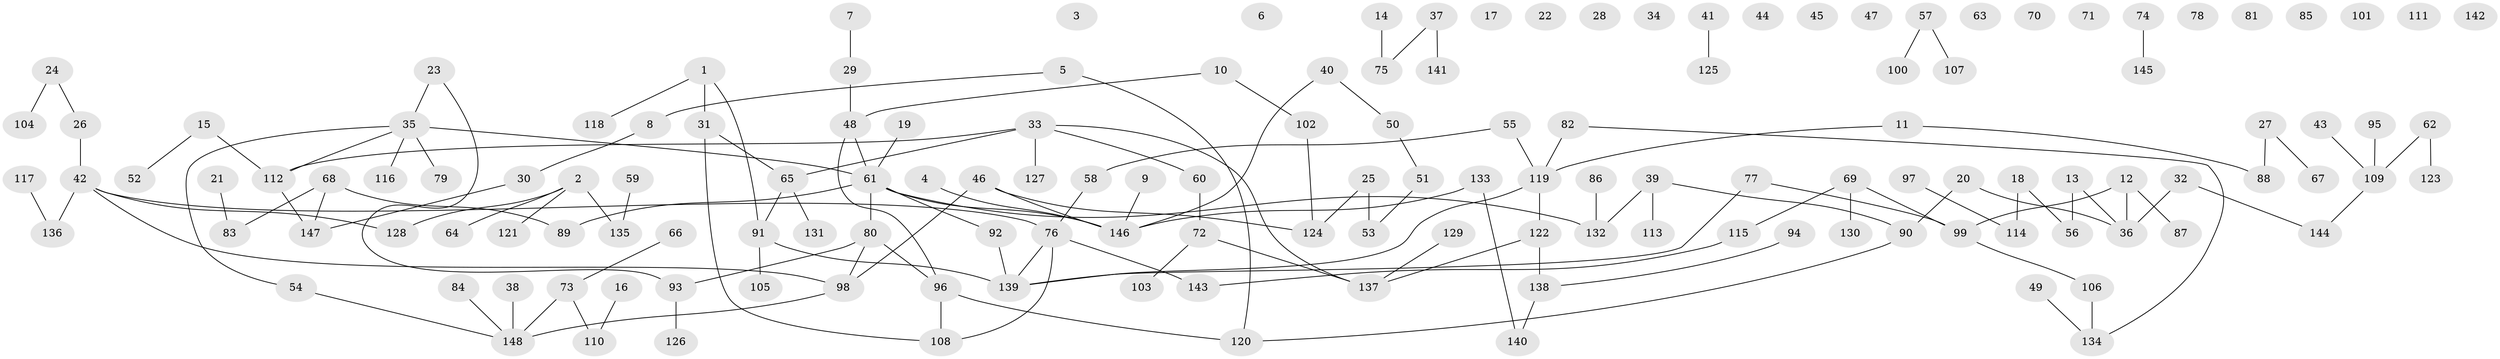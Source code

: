 // coarse degree distribution, {2: 0.3157894736842105, 7: 0.05263157894736842, 5: 0.02631578947368421, 4: 0.15789473684210525, 1: 0.18421052631578946, 3: 0.2631578947368421}
// Generated by graph-tools (version 1.1) at 2025/35/03/04/25 23:35:49]
// undirected, 148 vertices, 146 edges
graph export_dot {
  node [color=gray90,style=filled];
  1;
  2;
  3;
  4;
  5;
  6;
  7;
  8;
  9;
  10;
  11;
  12;
  13;
  14;
  15;
  16;
  17;
  18;
  19;
  20;
  21;
  22;
  23;
  24;
  25;
  26;
  27;
  28;
  29;
  30;
  31;
  32;
  33;
  34;
  35;
  36;
  37;
  38;
  39;
  40;
  41;
  42;
  43;
  44;
  45;
  46;
  47;
  48;
  49;
  50;
  51;
  52;
  53;
  54;
  55;
  56;
  57;
  58;
  59;
  60;
  61;
  62;
  63;
  64;
  65;
  66;
  67;
  68;
  69;
  70;
  71;
  72;
  73;
  74;
  75;
  76;
  77;
  78;
  79;
  80;
  81;
  82;
  83;
  84;
  85;
  86;
  87;
  88;
  89;
  90;
  91;
  92;
  93;
  94;
  95;
  96;
  97;
  98;
  99;
  100;
  101;
  102;
  103;
  104;
  105;
  106;
  107;
  108;
  109;
  110;
  111;
  112;
  113;
  114;
  115;
  116;
  117;
  118;
  119;
  120;
  121;
  122;
  123;
  124;
  125;
  126;
  127;
  128;
  129;
  130;
  131;
  132;
  133;
  134;
  135;
  136;
  137;
  138;
  139;
  140;
  141;
  142;
  143;
  144;
  145;
  146;
  147;
  148;
  1 -- 31;
  1 -- 91;
  1 -- 118;
  2 -- 64;
  2 -- 121;
  2 -- 128;
  2 -- 135;
  4 -- 146;
  5 -- 8;
  5 -- 120;
  7 -- 29;
  8 -- 30;
  9 -- 146;
  10 -- 48;
  10 -- 102;
  11 -- 88;
  11 -- 119;
  12 -- 36;
  12 -- 87;
  12 -- 99;
  13 -- 36;
  13 -- 56;
  14 -- 75;
  15 -- 52;
  15 -- 112;
  16 -- 110;
  18 -- 56;
  18 -- 114;
  19 -- 61;
  20 -- 36;
  20 -- 90;
  21 -- 83;
  23 -- 35;
  23 -- 93;
  24 -- 26;
  24 -- 104;
  25 -- 53;
  25 -- 124;
  26 -- 42;
  27 -- 67;
  27 -- 88;
  29 -- 48;
  30 -- 147;
  31 -- 65;
  31 -- 108;
  32 -- 36;
  32 -- 144;
  33 -- 60;
  33 -- 65;
  33 -- 112;
  33 -- 127;
  33 -- 137;
  35 -- 54;
  35 -- 61;
  35 -- 79;
  35 -- 112;
  35 -- 116;
  37 -- 75;
  37 -- 141;
  38 -- 148;
  39 -- 90;
  39 -- 113;
  39 -- 132;
  40 -- 50;
  40 -- 146;
  41 -- 125;
  42 -- 76;
  42 -- 98;
  42 -- 128;
  42 -- 136;
  43 -- 109;
  46 -- 98;
  46 -- 124;
  46 -- 146;
  48 -- 61;
  48 -- 96;
  49 -- 134;
  50 -- 51;
  51 -- 53;
  54 -- 148;
  55 -- 58;
  55 -- 119;
  57 -- 100;
  57 -- 107;
  58 -- 76;
  59 -- 135;
  60 -- 72;
  61 -- 80;
  61 -- 89;
  61 -- 92;
  61 -- 132;
  61 -- 146;
  62 -- 109;
  62 -- 123;
  65 -- 91;
  65 -- 131;
  66 -- 73;
  68 -- 83;
  68 -- 89;
  68 -- 147;
  69 -- 99;
  69 -- 115;
  69 -- 130;
  72 -- 103;
  72 -- 137;
  73 -- 110;
  73 -- 148;
  74 -- 145;
  76 -- 108;
  76 -- 139;
  76 -- 143;
  77 -- 99;
  77 -- 139;
  80 -- 93;
  80 -- 96;
  80 -- 98;
  82 -- 119;
  82 -- 134;
  84 -- 148;
  86 -- 132;
  90 -- 120;
  91 -- 105;
  91 -- 139;
  92 -- 139;
  93 -- 126;
  94 -- 138;
  95 -- 109;
  96 -- 108;
  96 -- 120;
  97 -- 114;
  98 -- 148;
  99 -- 106;
  102 -- 124;
  106 -- 134;
  109 -- 144;
  112 -- 147;
  115 -- 143;
  117 -- 136;
  119 -- 122;
  119 -- 139;
  122 -- 137;
  122 -- 138;
  129 -- 137;
  133 -- 140;
  133 -- 146;
  138 -- 140;
}
